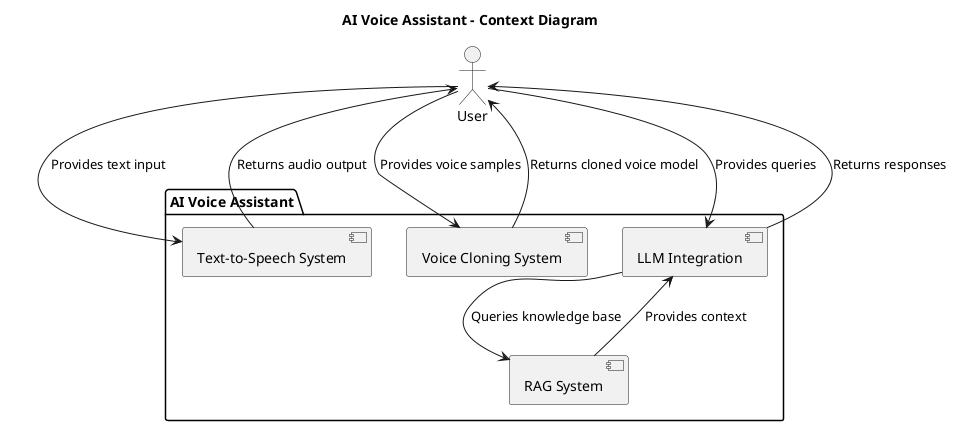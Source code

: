 @startuml
title AI Voice Assistant - Context Diagram

actor User
package "AI Voice Assistant" {
  [Text-to-Speech System]
  [Voice Cloning System]
  [LLM Integration]
  [RAG System]
}

User --> [Text-to-Speech System] : Provides text input
[Text-to-Speech System] --> User : Returns audio output
User --> [Voice Cloning System] : Provides voice samples
[Voice Cloning System] --> User : Returns cloned voice model
User --> [LLM Integration] : Provides queries
[LLM Integration] --> User : Returns responses
[LLM Integration] --> [RAG System] : Queries knowledge base
[RAG System] --> [LLM Integration] : Provides context

@enduml